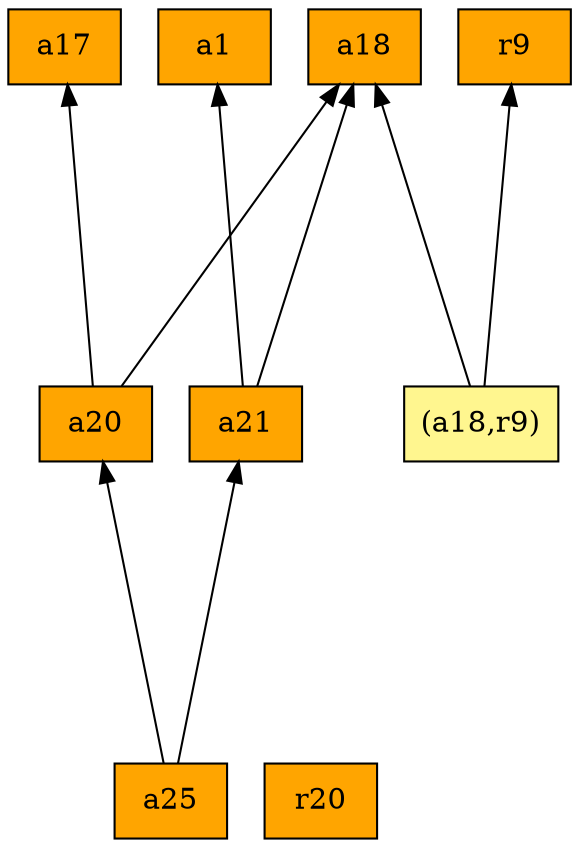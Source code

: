 digraph G {
rankdir=BT;ranksep="2.0";
"a1" [shape=record,fillcolor=orange,style=filled,label="{a1}"];
"a20" [shape=record,fillcolor=orange,style=filled,label="{a20}"];
"a17" [shape=record,fillcolor=orange,style=filled,label="{a17}"];
"a25" [shape=record,fillcolor=orange,style=filled,label="{a25}"];
"r20" [shape=record,fillcolor=orange,style=filled,label="{r20}"];
"a18" [shape=record,fillcolor=orange,style=filled,label="{a18}"];
"r9" [shape=record,fillcolor=orange,style=filled,label="{r9}"];
"(a18,r9)" [shape=record,fillcolor=khaki1,style=filled,label="{(a18,r9)}"];
"a21" [shape=record,fillcolor=orange,style=filled,label="{a21}"];
"a20" -> "a18"
"a20" -> "a17"
"a25" -> "a20"
"a25" -> "a21"
"(a18,r9)" -> "r9"
"(a18,r9)" -> "a18"
"a21" -> "a1"
"a21" -> "a18"
}